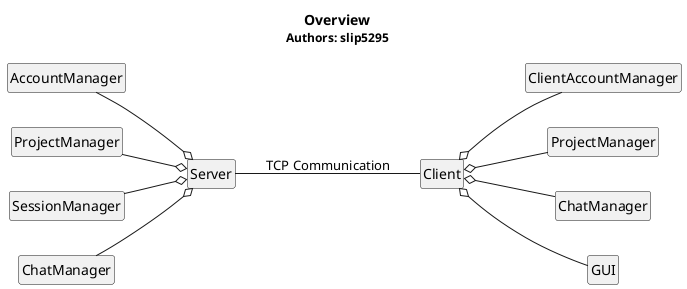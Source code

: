 @startuml
hide circle
hide empty members

title <b>Overview</b>\n<size:12>Authors: slip5295</size>

left to right direction

class "Client" as sq_c 
class "Server" as sq_s

class "ClientAccountManager" as sq_acntmgr 
class "ProjectManager" as sq_projmgr
class "ChatManager" as sq_chatmgr
class "GUI" as sq_gui

class "AccountManager" as sqs_ua_m
class "ProjectManager" as sqs_pr_m
class "SessionManager" as sqs_se_m
class "ChatManager" as sqs_ch_m

sq_c o-- sq_projmgr
sq_c o-- sq_acntmgr
sq_c o-- sq_chatmgr
sq_c o-- sq_gui

sq_c -up- sq_s : TCP Communication

sqs_pr_m --o sq_s 
sqs_ua_m --o sq_s 
sqs_se_m --o sq_s 
sqs_ch_m --o sq_s 

@enduml